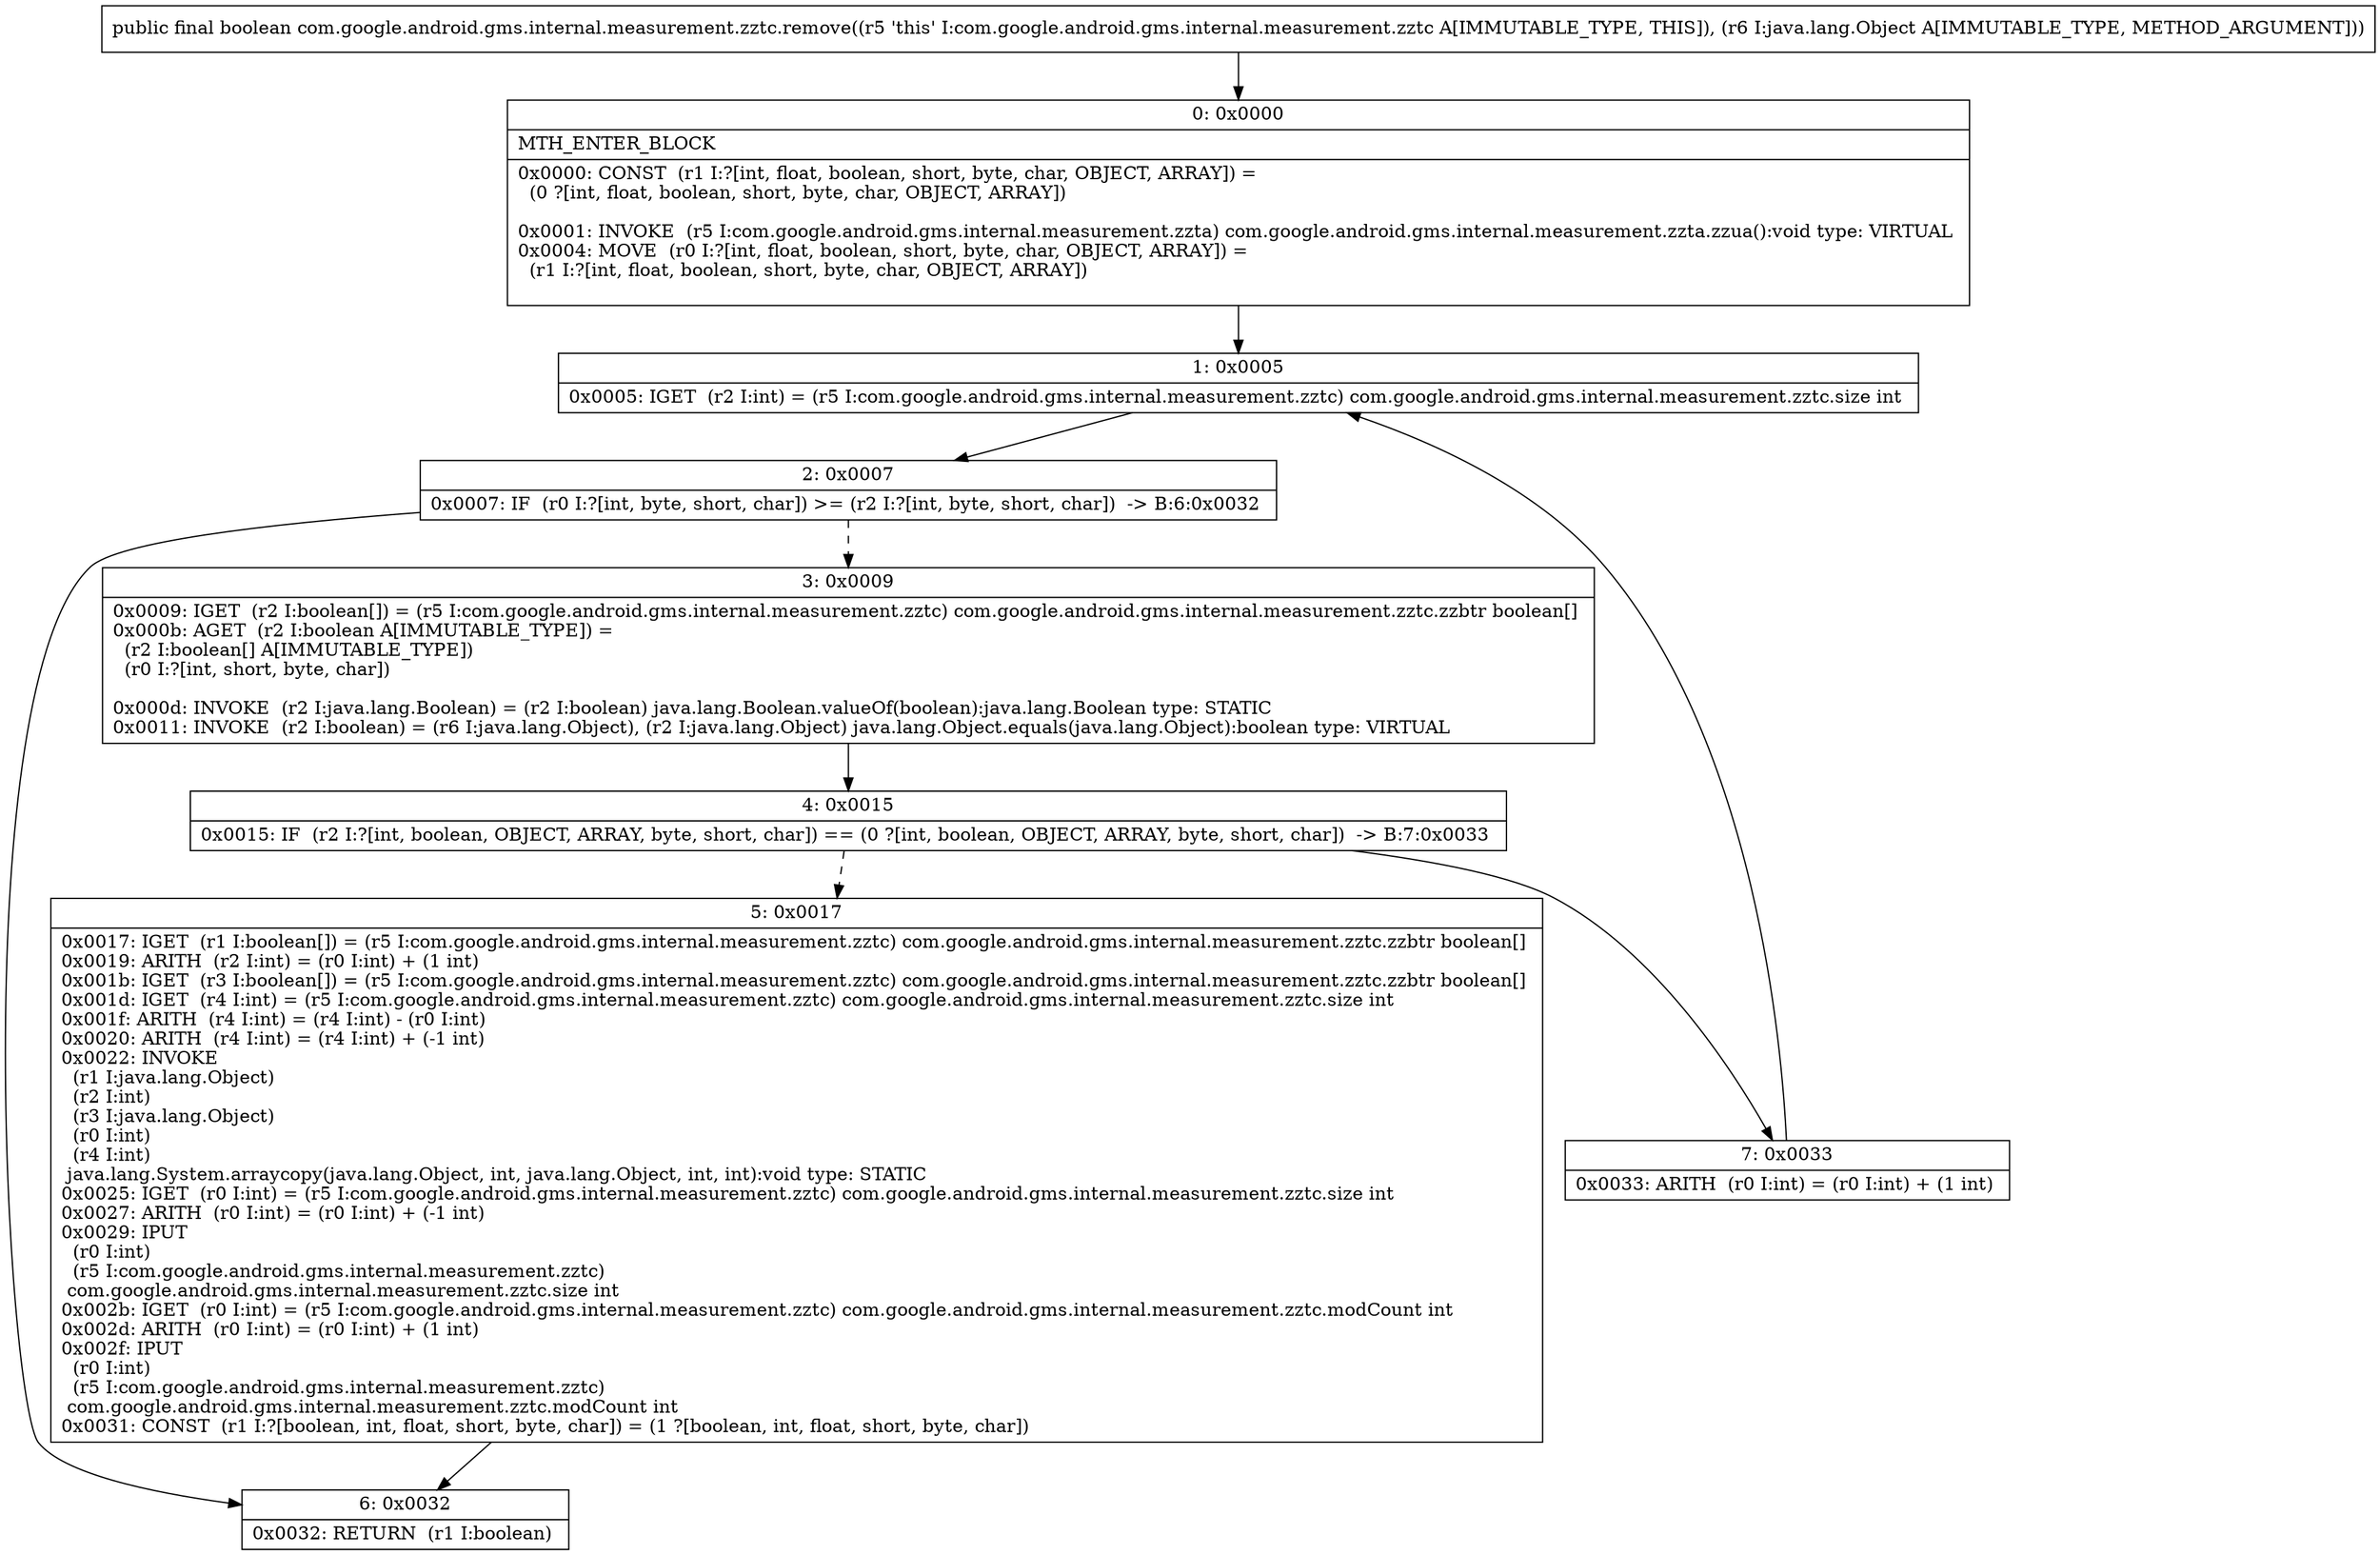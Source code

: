 digraph "CFG forcom.google.android.gms.internal.measurement.zztc.remove(Ljava\/lang\/Object;)Z" {
Node_0 [shape=record,label="{0\:\ 0x0000|MTH_ENTER_BLOCK\l|0x0000: CONST  (r1 I:?[int, float, boolean, short, byte, char, OBJECT, ARRAY]) = \l  (0 ?[int, float, boolean, short, byte, char, OBJECT, ARRAY])\l \l0x0001: INVOKE  (r5 I:com.google.android.gms.internal.measurement.zzta) com.google.android.gms.internal.measurement.zzta.zzua():void type: VIRTUAL \l0x0004: MOVE  (r0 I:?[int, float, boolean, short, byte, char, OBJECT, ARRAY]) = \l  (r1 I:?[int, float, boolean, short, byte, char, OBJECT, ARRAY])\l \l}"];
Node_1 [shape=record,label="{1\:\ 0x0005|0x0005: IGET  (r2 I:int) = (r5 I:com.google.android.gms.internal.measurement.zztc) com.google.android.gms.internal.measurement.zztc.size int \l}"];
Node_2 [shape=record,label="{2\:\ 0x0007|0x0007: IF  (r0 I:?[int, byte, short, char]) \>= (r2 I:?[int, byte, short, char])  \-\> B:6:0x0032 \l}"];
Node_3 [shape=record,label="{3\:\ 0x0009|0x0009: IGET  (r2 I:boolean[]) = (r5 I:com.google.android.gms.internal.measurement.zztc) com.google.android.gms.internal.measurement.zztc.zzbtr boolean[] \l0x000b: AGET  (r2 I:boolean A[IMMUTABLE_TYPE]) = \l  (r2 I:boolean[] A[IMMUTABLE_TYPE])\l  (r0 I:?[int, short, byte, char])\l \l0x000d: INVOKE  (r2 I:java.lang.Boolean) = (r2 I:boolean) java.lang.Boolean.valueOf(boolean):java.lang.Boolean type: STATIC \l0x0011: INVOKE  (r2 I:boolean) = (r6 I:java.lang.Object), (r2 I:java.lang.Object) java.lang.Object.equals(java.lang.Object):boolean type: VIRTUAL \l}"];
Node_4 [shape=record,label="{4\:\ 0x0015|0x0015: IF  (r2 I:?[int, boolean, OBJECT, ARRAY, byte, short, char]) == (0 ?[int, boolean, OBJECT, ARRAY, byte, short, char])  \-\> B:7:0x0033 \l}"];
Node_5 [shape=record,label="{5\:\ 0x0017|0x0017: IGET  (r1 I:boolean[]) = (r5 I:com.google.android.gms.internal.measurement.zztc) com.google.android.gms.internal.measurement.zztc.zzbtr boolean[] \l0x0019: ARITH  (r2 I:int) = (r0 I:int) + (1 int) \l0x001b: IGET  (r3 I:boolean[]) = (r5 I:com.google.android.gms.internal.measurement.zztc) com.google.android.gms.internal.measurement.zztc.zzbtr boolean[] \l0x001d: IGET  (r4 I:int) = (r5 I:com.google.android.gms.internal.measurement.zztc) com.google.android.gms.internal.measurement.zztc.size int \l0x001f: ARITH  (r4 I:int) = (r4 I:int) \- (r0 I:int) \l0x0020: ARITH  (r4 I:int) = (r4 I:int) + (\-1 int) \l0x0022: INVOKE  \l  (r1 I:java.lang.Object)\l  (r2 I:int)\l  (r3 I:java.lang.Object)\l  (r0 I:int)\l  (r4 I:int)\l java.lang.System.arraycopy(java.lang.Object, int, java.lang.Object, int, int):void type: STATIC \l0x0025: IGET  (r0 I:int) = (r5 I:com.google.android.gms.internal.measurement.zztc) com.google.android.gms.internal.measurement.zztc.size int \l0x0027: ARITH  (r0 I:int) = (r0 I:int) + (\-1 int) \l0x0029: IPUT  \l  (r0 I:int)\l  (r5 I:com.google.android.gms.internal.measurement.zztc)\l com.google.android.gms.internal.measurement.zztc.size int \l0x002b: IGET  (r0 I:int) = (r5 I:com.google.android.gms.internal.measurement.zztc) com.google.android.gms.internal.measurement.zztc.modCount int \l0x002d: ARITH  (r0 I:int) = (r0 I:int) + (1 int) \l0x002f: IPUT  \l  (r0 I:int)\l  (r5 I:com.google.android.gms.internal.measurement.zztc)\l com.google.android.gms.internal.measurement.zztc.modCount int \l0x0031: CONST  (r1 I:?[boolean, int, float, short, byte, char]) = (1 ?[boolean, int, float, short, byte, char]) \l}"];
Node_6 [shape=record,label="{6\:\ 0x0032|0x0032: RETURN  (r1 I:boolean) \l}"];
Node_7 [shape=record,label="{7\:\ 0x0033|0x0033: ARITH  (r0 I:int) = (r0 I:int) + (1 int) \l}"];
MethodNode[shape=record,label="{public final boolean com.google.android.gms.internal.measurement.zztc.remove((r5 'this' I:com.google.android.gms.internal.measurement.zztc A[IMMUTABLE_TYPE, THIS]), (r6 I:java.lang.Object A[IMMUTABLE_TYPE, METHOD_ARGUMENT])) }"];
MethodNode -> Node_0;
Node_0 -> Node_1;
Node_1 -> Node_2;
Node_2 -> Node_3[style=dashed];
Node_2 -> Node_6;
Node_3 -> Node_4;
Node_4 -> Node_5[style=dashed];
Node_4 -> Node_7;
Node_5 -> Node_6;
Node_7 -> Node_1;
}

